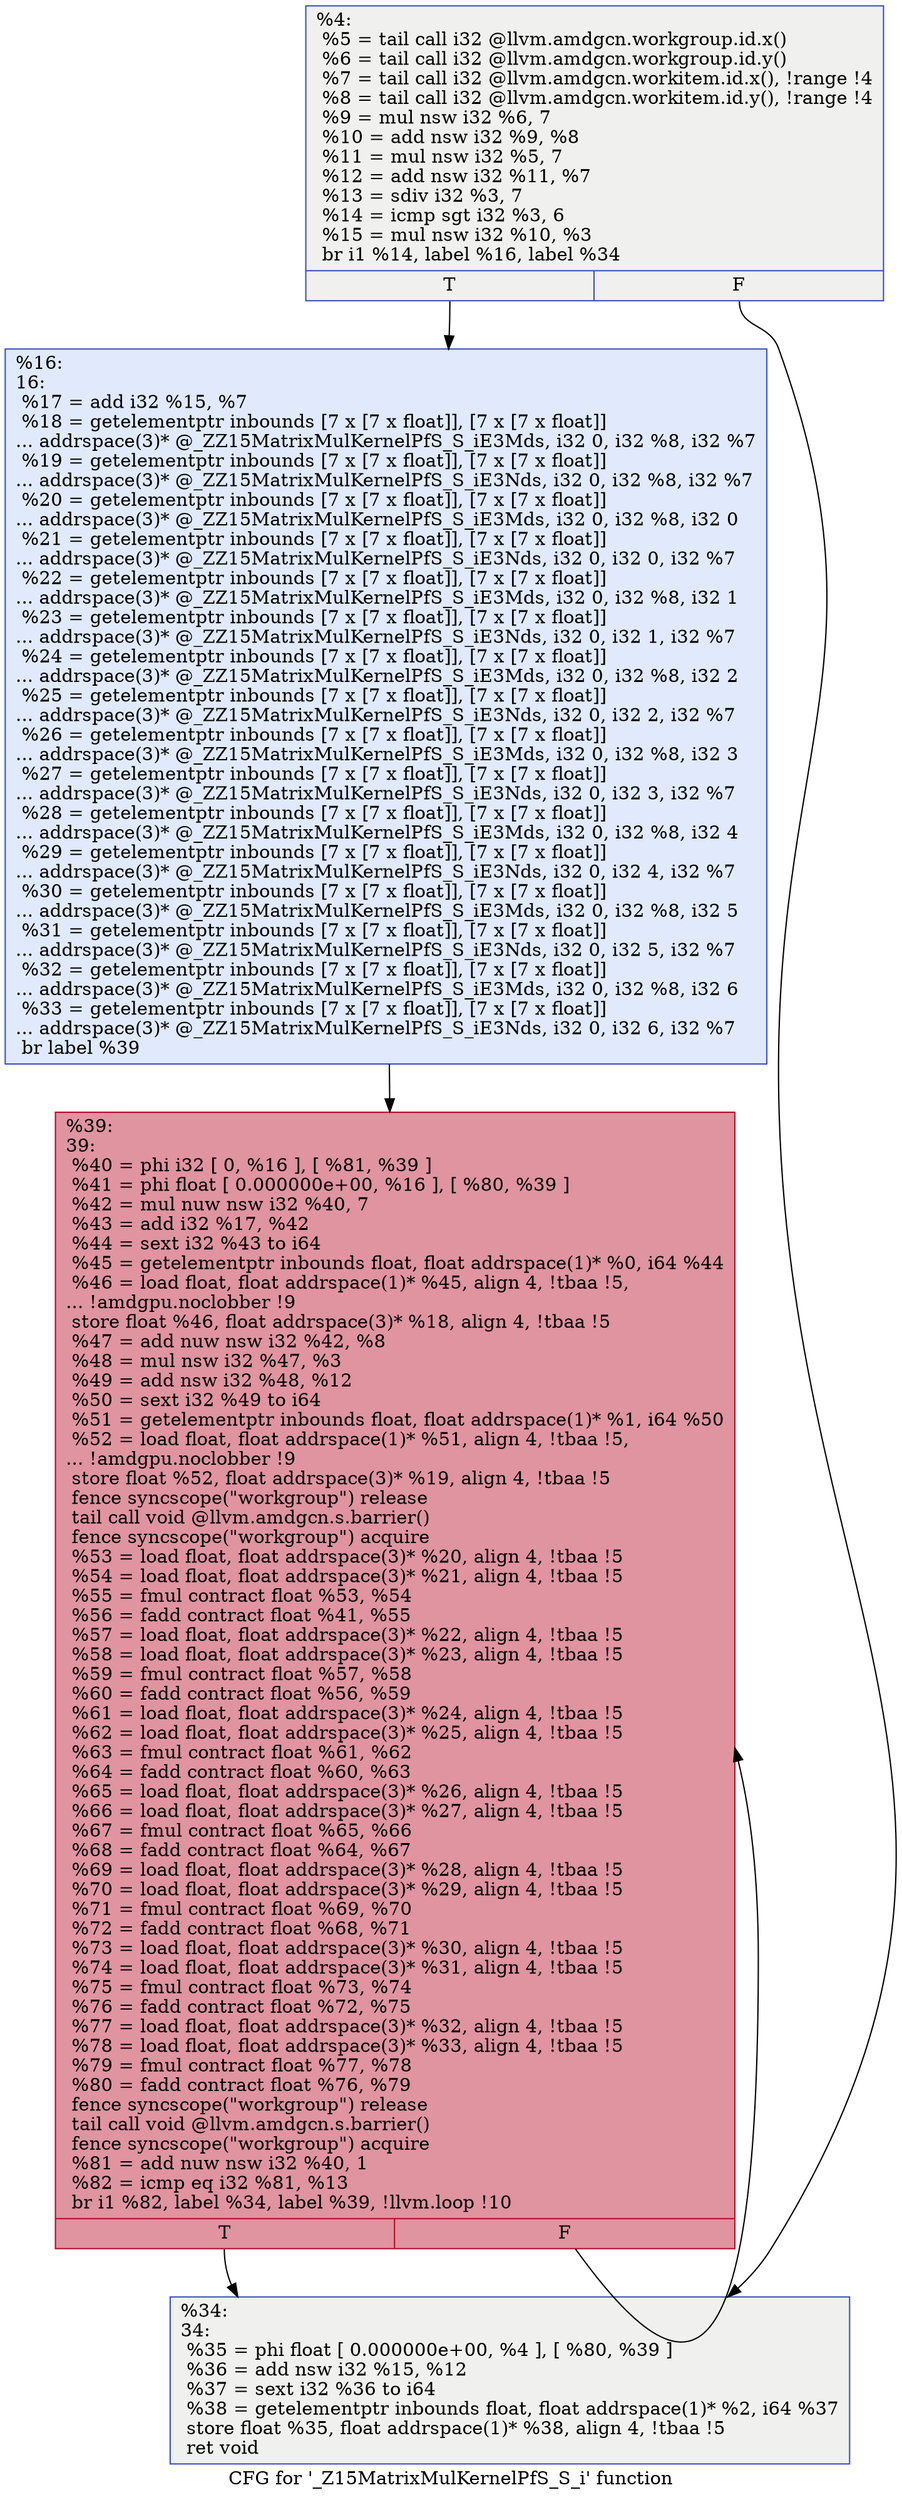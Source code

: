 digraph "CFG for '_Z15MatrixMulKernelPfS_S_i' function" {
	label="CFG for '_Z15MatrixMulKernelPfS_S_i' function";

	Node0x5f70fb0 [shape=record,color="#3d50c3ff", style=filled, fillcolor="#dedcdb70",label="{%4:\l  %5 = tail call i32 @llvm.amdgcn.workgroup.id.x()\l  %6 = tail call i32 @llvm.amdgcn.workgroup.id.y()\l  %7 = tail call i32 @llvm.amdgcn.workitem.id.x(), !range !4\l  %8 = tail call i32 @llvm.amdgcn.workitem.id.y(), !range !4\l  %9 = mul nsw i32 %6, 7\l  %10 = add nsw i32 %9, %8\l  %11 = mul nsw i32 %5, 7\l  %12 = add nsw i32 %11, %7\l  %13 = sdiv i32 %3, 7\l  %14 = icmp sgt i32 %3, 6\l  %15 = mul nsw i32 %10, %3\l  br i1 %14, label %16, label %34\l|{<s0>T|<s1>F}}"];
	Node0x5f70fb0:s0 -> Node0x5f73430;
	Node0x5f70fb0:s1 -> Node0x5f734c0;
	Node0x5f73430 [shape=record,color="#3d50c3ff", style=filled, fillcolor="#b9d0f970",label="{%16:\l16:                                               \l  %17 = add i32 %15, %7\l  %18 = getelementptr inbounds [7 x [7 x float]], [7 x [7 x float]]\l... addrspace(3)* @_ZZ15MatrixMulKernelPfS_S_iE3Mds, i32 0, i32 %8, i32 %7\l  %19 = getelementptr inbounds [7 x [7 x float]], [7 x [7 x float]]\l... addrspace(3)* @_ZZ15MatrixMulKernelPfS_S_iE3Nds, i32 0, i32 %8, i32 %7\l  %20 = getelementptr inbounds [7 x [7 x float]], [7 x [7 x float]]\l... addrspace(3)* @_ZZ15MatrixMulKernelPfS_S_iE3Mds, i32 0, i32 %8, i32 0\l  %21 = getelementptr inbounds [7 x [7 x float]], [7 x [7 x float]]\l... addrspace(3)* @_ZZ15MatrixMulKernelPfS_S_iE3Nds, i32 0, i32 0, i32 %7\l  %22 = getelementptr inbounds [7 x [7 x float]], [7 x [7 x float]]\l... addrspace(3)* @_ZZ15MatrixMulKernelPfS_S_iE3Mds, i32 0, i32 %8, i32 1\l  %23 = getelementptr inbounds [7 x [7 x float]], [7 x [7 x float]]\l... addrspace(3)* @_ZZ15MatrixMulKernelPfS_S_iE3Nds, i32 0, i32 1, i32 %7\l  %24 = getelementptr inbounds [7 x [7 x float]], [7 x [7 x float]]\l... addrspace(3)* @_ZZ15MatrixMulKernelPfS_S_iE3Mds, i32 0, i32 %8, i32 2\l  %25 = getelementptr inbounds [7 x [7 x float]], [7 x [7 x float]]\l... addrspace(3)* @_ZZ15MatrixMulKernelPfS_S_iE3Nds, i32 0, i32 2, i32 %7\l  %26 = getelementptr inbounds [7 x [7 x float]], [7 x [7 x float]]\l... addrspace(3)* @_ZZ15MatrixMulKernelPfS_S_iE3Mds, i32 0, i32 %8, i32 3\l  %27 = getelementptr inbounds [7 x [7 x float]], [7 x [7 x float]]\l... addrspace(3)* @_ZZ15MatrixMulKernelPfS_S_iE3Nds, i32 0, i32 3, i32 %7\l  %28 = getelementptr inbounds [7 x [7 x float]], [7 x [7 x float]]\l... addrspace(3)* @_ZZ15MatrixMulKernelPfS_S_iE3Mds, i32 0, i32 %8, i32 4\l  %29 = getelementptr inbounds [7 x [7 x float]], [7 x [7 x float]]\l... addrspace(3)* @_ZZ15MatrixMulKernelPfS_S_iE3Nds, i32 0, i32 4, i32 %7\l  %30 = getelementptr inbounds [7 x [7 x float]], [7 x [7 x float]]\l... addrspace(3)* @_ZZ15MatrixMulKernelPfS_S_iE3Mds, i32 0, i32 %8, i32 5\l  %31 = getelementptr inbounds [7 x [7 x float]], [7 x [7 x float]]\l... addrspace(3)* @_ZZ15MatrixMulKernelPfS_S_iE3Nds, i32 0, i32 5, i32 %7\l  %32 = getelementptr inbounds [7 x [7 x float]], [7 x [7 x float]]\l... addrspace(3)* @_ZZ15MatrixMulKernelPfS_S_iE3Mds, i32 0, i32 %8, i32 6\l  %33 = getelementptr inbounds [7 x [7 x float]], [7 x [7 x float]]\l... addrspace(3)* @_ZZ15MatrixMulKernelPfS_S_iE3Nds, i32 0, i32 6, i32 %7\l  br label %39\l}"];
	Node0x5f73430 -> Node0x5f73760;
	Node0x5f734c0 [shape=record,color="#3d50c3ff", style=filled, fillcolor="#dedcdb70",label="{%34:\l34:                                               \l  %35 = phi float [ 0.000000e+00, %4 ], [ %80, %39 ]\l  %36 = add nsw i32 %15, %12\l  %37 = sext i32 %36 to i64\l  %38 = getelementptr inbounds float, float addrspace(1)* %2, i64 %37\l  store float %35, float addrspace(1)* %38, align 4, !tbaa !5\l  ret void\l}"];
	Node0x5f73760 [shape=record,color="#b70d28ff", style=filled, fillcolor="#b70d2870",label="{%39:\l39:                                               \l  %40 = phi i32 [ 0, %16 ], [ %81, %39 ]\l  %41 = phi float [ 0.000000e+00, %16 ], [ %80, %39 ]\l  %42 = mul nuw nsw i32 %40, 7\l  %43 = add i32 %17, %42\l  %44 = sext i32 %43 to i64\l  %45 = getelementptr inbounds float, float addrspace(1)* %0, i64 %44\l  %46 = load float, float addrspace(1)* %45, align 4, !tbaa !5,\l... !amdgpu.noclobber !9\l  store float %46, float addrspace(3)* %18, align 4, !tbaa !5\l  %47 = add nuw nsw i32 %42, %8\l  %48 = mul nsw i32 %47, %3\l  %49 = add nsw i32 %48, %12\l  %50 = sext i32 %49 to i64\l  %51 = getelementptr inbounds float, float addrspace(1)* %1, i64 %50\l  %52 = load float, float addrspace(1)* %51, align 4, !tbaa !5,\l... !amdgpu.noclobber !9\l  store float %52, float addrspace(3)* %19, align 4, !tbaa !5\l  fence syncscope(\"workgroup\") release\l  tail call void @llvm.amdgcn.s.barrier()\l  fence syncscope(\"workgroup\") acquire\l  %53 = load float, float addrspace(3)* %20, align 4, !tbaa !5\l  %54 = load float, float addrspace(3)* %21, align 4, !tbaa !5\l  %55 = fmul contract float %53, %54\l  %56 = fadd contract float %41, %55\l  %57 = load float, float addrspace(3)* %22, align 4, !tbaa !5\l  %58 = load float, float addrspace(3)* %23, align 4, !tbaa !5\l  %59 = fmul contract float %57, %58\l  %60 = fadd contract float %56, %59\l  %61 = load float, float addrspace(3)* %24, align 4, !tbaa !5\l  %62 = load float, float addrspace(3)* %25, align 4, !tbaa !5\l  %63 = fmul contract float %61, %62\l  %64 = fadd contract float %60, %63\l  %65 = load float, float addrspace(3)* %26, align 4, !tbaa !5\l  %66 = load float, float addrspace(3)* %27, align 4, !tbaa !5\l  %67 = fmul contract float %65, %66\l  %68 = fadd contract float %64, %67\l  %69 = load float, float addrspace(3)* %28, align 4, !tbaa !5\l  %70 = load float, float addrspace(3)* %29, align 4, !tbaa !5\l  %71 = fmul contract float %69, %70\l  %72 = fadd contract float %68, %71\l  %73 = load float, float addrspace(3)* %30, align 4, !tbaa !5\l  %74 = load float, float addrspace(3)* %31, align 4, !tbaa !5\l  %75 = fmul contract float %73, %74\l  %76 = fadd contract float %72, %75\l  %77 = load float, float addrspace(3)* %32, align 4, !tbaa !5\l  %78 = load float, float addrspace(3)* %33, align 4, !tbaa !5\l  %79 = fmul contract float %77, %78\l  %80 = fadd contract float %76, %79\l  fence syncscope(\"workgroup\") release\l  tail call void @llvm.amdgcn.s.barrier()\l  fence syncscope(\"workgroup\") acquire\l  %81 = add nuw nsw i32 %40, 1\l  %82 = icmp eq i32 %81, %13\l  br i1 %82, label %34, label %39, !llvm.loop !10\l|{<s0>T|<s1>F}}"];
	Node0x5f73760:s0 -> Node0x5f734c0;
	Node0x5f73760:s1 -> Node0x5f73760;
}
